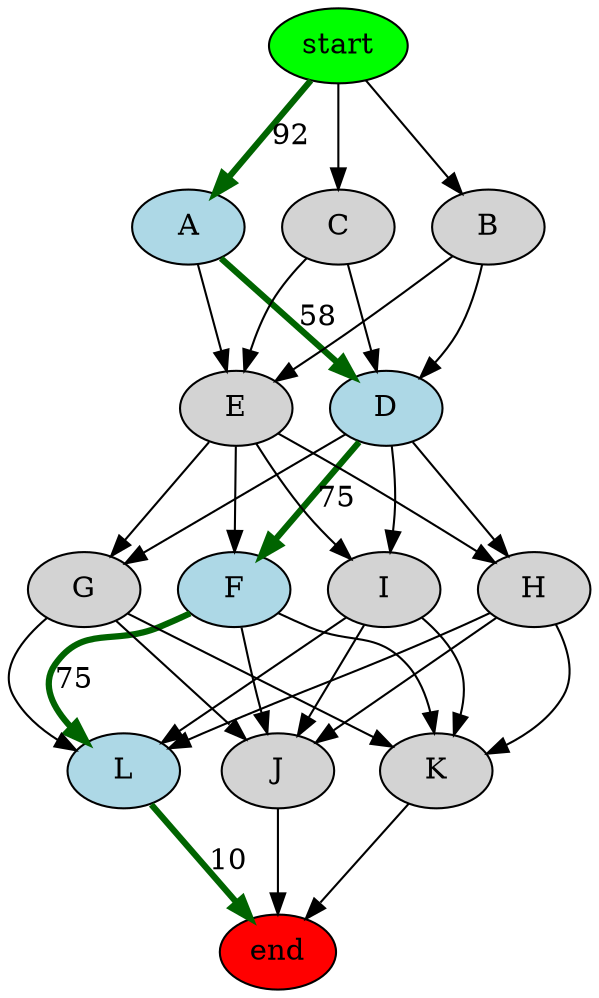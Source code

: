 graph G {
	node [style=filled]
	edge [dir=forward]
	start [fillcolor=green]
	start -- A [label=92 color=darkgreen penwidth=3]
	start -- B
	start -- C
	A [fillcolor=lightblue]
	A -- D [label=58 color=darkgreen penwidth=3]
	A -- E
	B -- D
	B -- E
	C -- D
	C -- E
	D [fillcolor=lightblue]
	D -- F [label=75 color=darkgreen penwidth=3]
	D -- G
	D -- H
	D -- I
	E -- F
	E -- G
	E -- H
	E -- I
	F [fillcolor=lightblue]
	F -- J
	F -- K
	F -- L [label=75 color=darkgreen penwidth=3]
	G -- J
	G -- K
	G -- L
	H -- J
	H -- K
	H -- L
	I -- J
	I -- K
	I -- L
	J -- end
	K -- end
	L [fillcolor=lightblue]
	L -- end [label=10 color=darkgreen penwidth=3]
	end [fillcolor=red]
}
